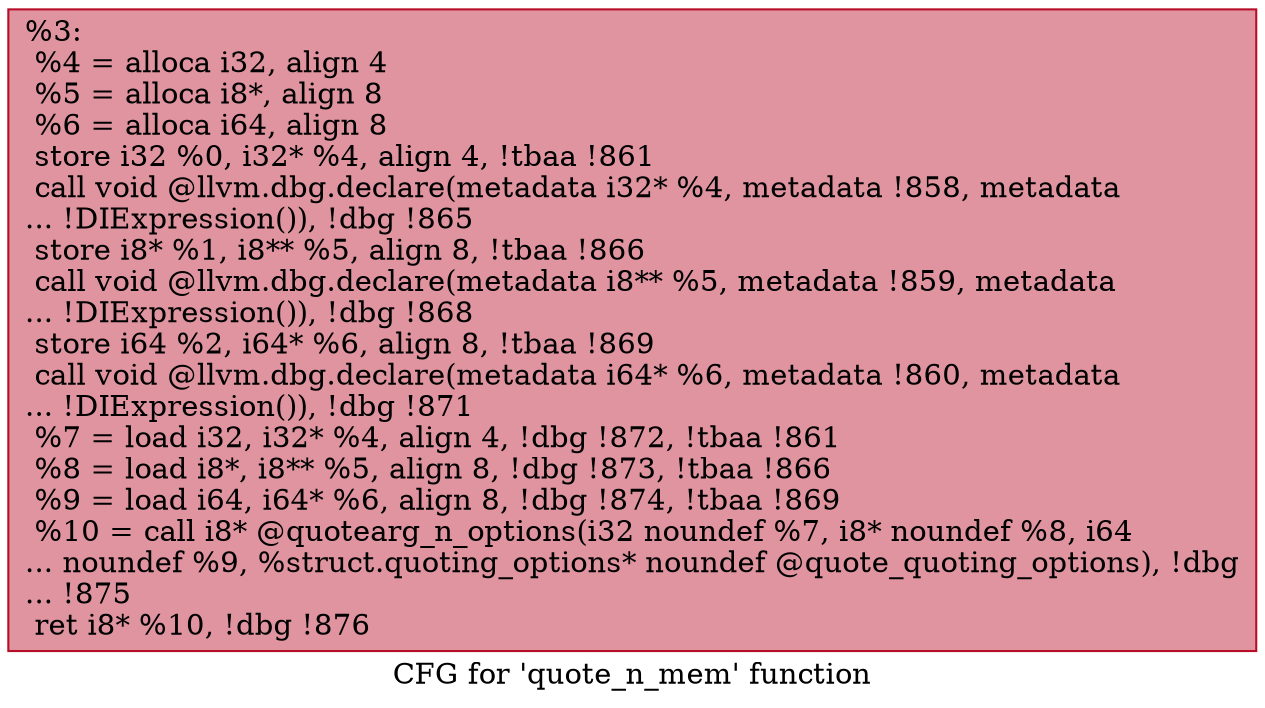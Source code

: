 digraph "CFG for 'quote_n_mem' function" {
	label="CFG for 'quote_n_mem' function";

	Node0x17600f0 [shape=record,color="#b70d28ff", style=filled, fillcolor="#b70d2870",label="{%3:\l  %4 = alloca i32, align 4\l  %5 = alloca i8*, align 8\l  %6 = alloca i64, align 8\l  store i32 %0, i32* %4, align 4, !tbaa !861\l  call void @llvm.dbg.declare(metadata i32* %4, metadata !858, metadata\l... !DIExpression()), !dbg !865\l  store i8* %1, i8** %5, align 8, !tbaa !866\l  call void @llvm.dbg.declare(metadata i8** %5, metadata !859, metadata\l... !DIExpression()), !dbg !868\l  store i64 %2, i64* %6, align 8, !tbaa !869\l  call void @llvm.dbg.declare(metadata i64* %6, metadata !860, metadata\l... !DIExpression()), !dbg !871\l  %7 = load i32, i32* %4, align 4, !dbg !872, !tbaa !861\l  %8 = load i8*, i8** %5, align 8, !dbg !873, !tbaa !866\l  %9 = load i64, i64* %6, align 8, !dbg !874, !tbaa !869\l  %10 = call i8* @quotearg_n_options(i32 noundef %7, i8* noundef %8, i64\l... noundef %9, %struct.quoting_options* noundef @quote_quoting_options), !dbg\l... !875\l  ret i8* %10, !dbg !876\l}"];
}
